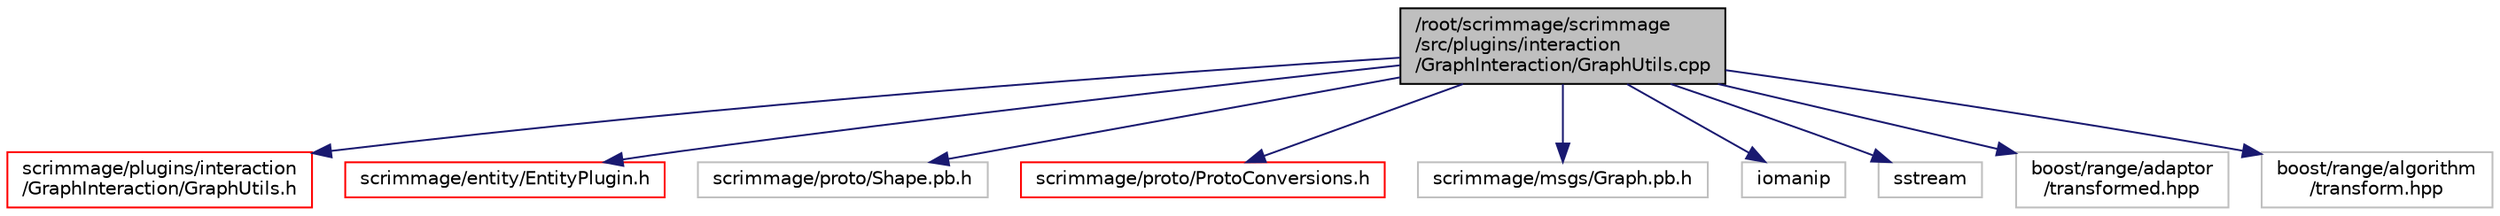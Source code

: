 digraph "/root/scrimmage/scrimmage/src/plugins/interaction/GraphInteraction/GraphUtils.cpp"
{
 // LATEX_PDF_SIZE
  edge [fontname="Helvetica",fontsize="10",labelfontname="Helvetica",labelfontsize="10"];
  node [fontname="Helvetica",fontsize="10",shape=record];
  Node1 [label="/root/scrimmage/scrimmage\l/src/plugins/interaction\l/GraphInteraction/GraphUtils.cpp",height=0.2,width=0.4,color="black", fillcolor="grey75", style="filled", fontcolor="black",tooltip="Brief file description."];
  Node1 -> Node2 [color="midnightblue",fontsize="10",style="solid",fontname="Helvetica"];
  Node2 [label="scrimmage/plugins/interaction\l/GraphInteraction/GraphUtils.h",height=0.2,width=0.4,color="red", fillcolor="white", style="filled",URL="$GraphUtils_8h.html",tooltip="Brief file description."];
  Node1 -> Node9 [color="midnightblue",fontsize="10",style="solid",fontname="Helvetica"];
  Node9 [label="scrimmage/entity/EntityPlugin.h",height=0.2,width=0.4,color="red", fillcolor="white", style="filled",URL="$EntityPlugin_8h.html",tooltip="Brief file description."];
  Node1 -> Node33 [color="midnightblue",fontsize="10",style="solid",fontname="Helvetica"];
  Node33 [label="scrimmage/proto/Shape.pb.h",height=0.2,width=0.4,color="grey75", fillcolor="white", style="filled",tooltip=" "];
  Node1 -> Node34 [color="midnightblue",fontsize="10",style="solid",fontname="Helvetica"];
  Node34 [label="scrimmage/proto/ProtoConversions.h",height=0.2,width=0.4,color="red", fillcolor="white", style="filled",URL="$ProtoConversions_8h.html",tooltip="Brief file description."];
  Node1 -> Node35 [color="midnightblue",fontsize="10",style="solid",fontname="Helvetica"];
  Node35 [label="scrimmage/msgs/Graph.pb.h",height=0.2,width=0.4,color="grey75", fillcolor="white", style="filled",tooltip=" "];
  Node1 -> Node36 [color="midnightblue",fontsize="10",style="solid",fontname="Helvetica"];
  Node36 [label="iomanip",height=0.2,width=0.4,color="grey75", fillcolor="white", style="filled",tooltip=" "];
  Node1 -> Node37 [color="midnightblue",fontsize="10",style="solid",fontname="Helvetica"];
  Node37 [label="sstream",height=0.2,width=0.4,color="grey75", fillcolor="white", style="filled",tooltip=" "];
  Node1 -> Node38 [color="midnightblue",fontsize="10",style="solid",fontname="Helvetica"];
  Node38 [label="boost/range/adaptor\l/transformed.hpp",height=0.2,width=0.4,color="grey75", fillcolor="white", style="filled",tooltip=" "];
  Node1 -> Node39 [color="midnightblue",fontsize="10",style="solid",fontname="Helvetica"];
  Node39 [label="boost/range/algorithm\l/transform.hpp",height=0.2,width=0.4,color="grey75", fillcolor="white", style="filled",tooltip=" "];
}
